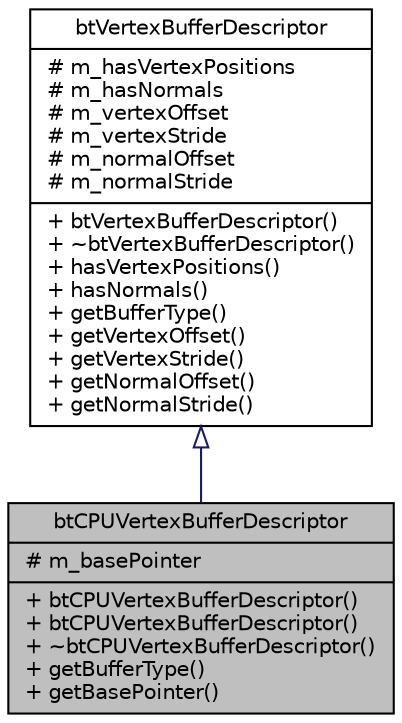 digraph G
{
  edge [fontname="Helvetica",fontsize="10",labelfontname="Helvetica",labelfontsize="10"];
  node [fontname="Helvetica",fontsize="10",shape=record];
  Node1 [label="{btCPUVertexBufferDescriptor\n|# m_basePointer\l|+ btCPUVertexBufferDescriptor()\l+ btCPUVertexBufferDescriptor()\l+ ~btCPUVertexBufferDescriptor()\l+ getBufferType()\l+ getBasePointer()\l}",height=0.2,width=0.4,color="black", fillcolor="grey75", style="filled" fontcolor="black"];
  Node2 -> Node1 [dir=back,color="midnightblue",fontsize="10",style="solid",arrowtail="empty",fontname="Helvetica"];
  Node2 [label="{btVertexBufferDescriptor\n|# m_hasVertexPositions\l# m_hasNormals\l# m_vertexOffset\l# m_vertexStride\l# m_normalOffset\l# m_normalStride\l|+ btVertexBufferDescriptor()\l+ ~btVertexBufferDescriptor()\l+ hasVertexPositions()\l+ hasNormals()\l+ getBufferType()\l+ getVertexOffset()\l+ getVertexStride()\l+ getNormalOffset()\l+ getNormalStride()\l}",height=0.2,width=0.4,color="black", fillcolor="white", style="filled",URL="$d6/d66/classbtVertexBufferDescriptor.html"];
}

